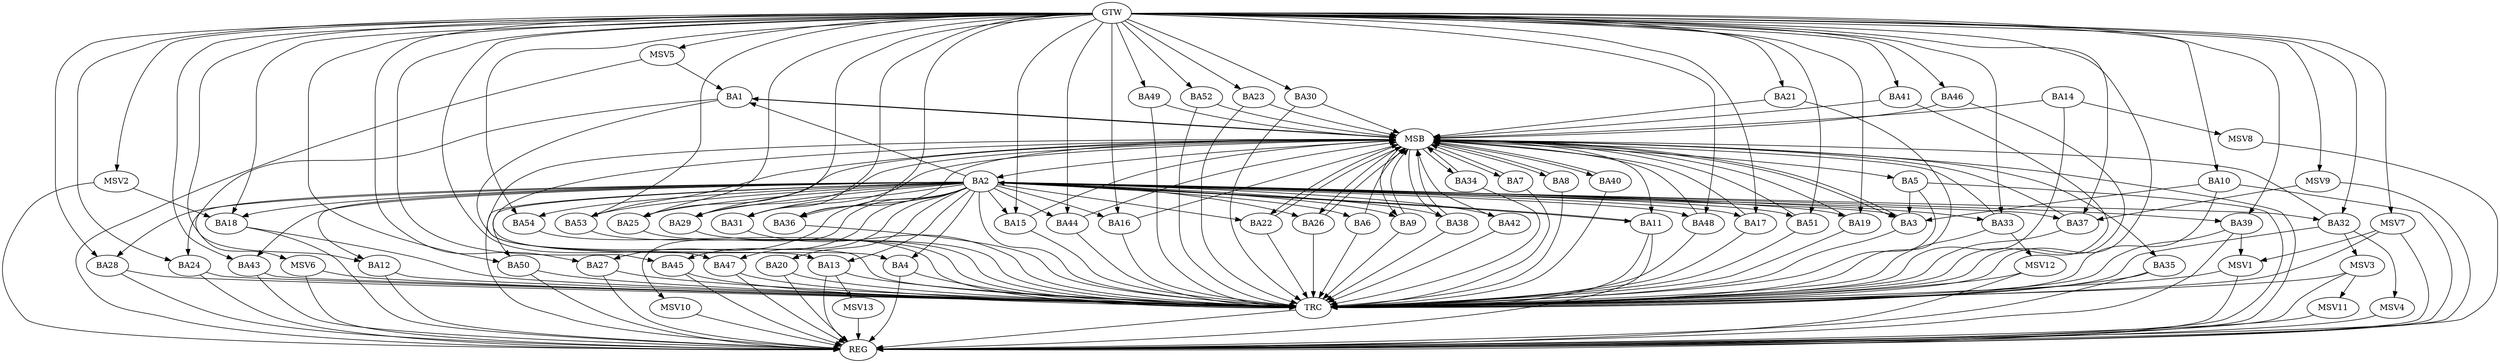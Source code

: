 strict digraph G {
  BA1 [ label="BA1" ];
  BA2 [ label="BA2" ];
  BA3 [ label="BA3" ];
  BA4 [ label="BA4" ];
  BA5 [ label="BA5" ];
  BA6 [ label="BA6" ];
  BA7 [ label="BA7" ];
  BA8 [ label="BA8" ];
  BA9 [ label="BA9" ];
  BA10 [ label="BA10" ];
  BA11 [ label="BA11" ];
  BA12 [ label="BA12" ];
  BA13 [ label="BA13" ];
  BA14 [ label="BA14" ];
  BA15 [ label="BA15" ];
  BA16 [ label="BA16" ];
  BA17 [ label="BA17" ];
  BA18 [ label="BA18" ];
  BA19 [ label="BA19" ];
  BA20 [ label="BA20" ];
  BA21 [ label="BA21" ];
  BA22 [ label="BA22" ];
  BA23 [ label="BA23" ];
  BA24 [ label="BA24" ];
  BA25 [ label="BA25" ];
  BA26 [ label="BA26" ];
  BA27 [ label="BA27" ];
  BA28 [ label="BA28" ];
  BA29 [ label="BA29" ];
  BA30 [ label="BA30" ];
  BA31 [ label="BA31" ];
  BA32 [ label="BA32" ];
  BA33 [ label="BA33" ];
  BA34 [ label="BA34" ];
  BA35 [ label="BA35" ];
  BA36 [ label="BA36" ];
  BA37 [ label="BA37" ];
  BA38 [ label="BA38" ];
  BA39 [ label="BA39" ];
  BA40 [ label="BA40" ];
  BA41 [ label="BA41" ];
  BA42 [ label="BA42" ];
  BA43 [ label="BA43" ];
  BA44 [ label="BA44" ];
  BA45 [ label="BA45" ];
  BA46 [ label="BA46" ];
  BA47 [ label="BA47" ];
  BA48 [ label="BA48" ];
  BA49 [ label="BA49" ];
  BA50 [ label="BA50" ];
  BA51 [ label="BA51" ];
  BA52 [ label="BA52" ];
  BA53 [ label="BA53" ];
  BA54 [ label="BA54" ];
  GTW [ label="GTW" ];
  REG [ label="REG" ];
  MSB [ label="MSB" ];
  TRC [ label="TRC" ];
  MSV1 [ label="MSV1" ];
  MSV2 [ label="MSV2" ];
  MSV3 [ label="MSV3" ];
  MSV4 [ label="MSV4" ];
  MSV5 [ label="MSV5" ];
  MSV6 [ label="MSV6" ];
  MSV7 [ label="MSV7" ];
  MSV8 [ label="MSV8" ];
  MSV9 [ label="MSV9" ];
  MSV10 [ label="MSV10" ];
  MSV11 [ label="MSV11" ];
  MSV12 [ label="MSV12" ];
  MSV13 [ label="MSV13" ];
  BA2 -> BA1;
  BA5 -> BA3;
  BA10 -> BA3;
  BA11 -> BA2;
  GTW -> BA10;
  GTW -> BA12;
  GTW -> BA15;
  GTW -> BA16;
  GTW -> BA17;
  GTW -> BA18;
  GTW -> BA19;
  GTW -> BA21;
  GTW -> BA23;
  GTW -> BA24;
  GTW -> BA25;
  GTW -> BA27;
  GTW -> BA28;
  GTW -> BA29;
  GTW -> BA30;
  GTW -> BA31;
  GTW -> BA32;
  GTW -> BA33;
  GTW -> BA36;
  GTW -> BA37;
  GTW -> BA39;
  GTW -> BA41;
  GTW -> BA43;
  GTW -> BA44;
  GTW -> BA45;
  GTW -> BA46;
  GTW -> BA47;
  GTW -> BA48;
  GTW -> BA49;
  GTW -> BA50;
  GTW -> BA51;
  GTW -> BA52;
  GTW -> BA53;
  GTW -> BA54;
  BA2 -> REG;
  BA4 -> REG;
  BA5 -> REG;
  BA10 -> REG;
  BA11 -> REG;
  BA12 -> REG;
  BA13 -> REG;
  BA18 -> REG;
  BA20 -> REG;
  BA24 -> REG;
  BA27 -> REG;
  BA28 -> REG;
  BA35 -> REG;
  BA39 -> REG;
  BA43 -> REG;
  BA45 -> REG;
  BA47 -> REG;
  BA50 -> REG;
  BA1 -> MSB;
  MSB -> BA2;
  MSB -> REG;
  BA3 -> MSB;
  MSB -> BA1;
  BA6 -> MSB;
  BA7 -> MSB;
  MSB -> BA3;
  BA8 -> MSB;
  BA9 -> MSB;
  BA14 -> MSB;
  MSB -> BA9;
  BA15 -> MSB;
  BA16 -> MSB;
  MSB -> BA7;
  BA17 -> MSB;
  BA19 -> MSB;
  MSB -> BA13;
  BA21 -> MSB;
  BA22 -> MSB;
  MSB -> BA8;
  BA23 -> MSB;
  MSB -> BA4;
  BA25 -> MSB;
  MSB -> BA5;
  BA26 -> MSB;
  BA29 -> MSB;
  BA30 -> MSB;
  BA31 -> MSB;
  MSB -> BA22;
  BA32 -> MSB;
  BA33 -> MSB;
  BA34 -> MSB;
  BA36 -> MSB;
  MSB -> BA11;
  BA37 -> MSB;
  MSB -> BA26;
  BA38 -> MSB;
  MSB -> BA35;
  BA40 -> MSB;
  MSB -> BA34;
  BA41 -> MSB;
  BA42 -> MSB;
  BA44 -> MSB;
  BA46 -> MSB;
  BA48 -> MSB;
  BA49 -> MSB;
  MSB -> BA40;
  BA51 -> MSB;
  BA52 -> MSB;
  BA53 -> MSB;
  MSB -> BA38;
  BA1 -> TRC;
  BA2 -> TRC;
  BA3 -> TRC;
  BA4 -> TRC;
  BA5 -> TRC;
  BA6 -> TRC;
  BA7 -> TRC;
  BA8 -> TRC;
  BA9 -> TRC;
  BA10 -> TRC;
  BA11 -> TRC;
  BA12 -> TRC;
  BA13 -> TRC;
  BA14 -> TRC;
  BA15 -> TRC;
  BA16 -> TRC;
  BA17 -> TRC;
  BA18 -> TRC;
  BA19 -> TRC;
  BA20 -> TRC;
  BA21 -> TRC;
  BA22 -> TRC;
  BA23 -> TRC;
  BA24 -> TRC;
  BA25 -> TRC;
  BA26 -> TRC;
  BA27 -> TRC;
  BA28 -> TRC;
  BA29 -> TRC;
  BA30 -> TRC;
  BA31 -> TRC;
  BA32 -> TRC;
  BA33 -> TRC;
  BA34 -> TRC;
  BA35 -> TRC;
  BA36 -> TRC;
  BA37 -> TRC;
  BA38 -> TRC;
  BA39 -> TRC;
  BA40 -> TRC;
  BA41 -> TRC;
  BA42 -> TRC;
  BA43 -> TRC;
  BA44 -> TRC;
  BA45 -> TRC;
  BA46 -> TRC;
  BA47 -> TRC;
  BA48 -> TRC;
  BA49 -> TRC;
  BA50 -> TRC;
  BA51 -> TRC;
  BA52 -> TRC;
  BA53 -> TRC;
  BA54 -> TRC;
  GTW -> TRC;
  TRC -> REG;
  BA2 -> BA29;
  BA2 -> BA45;
  BA2 -> BA17;
  BA2 -> BA6;
  BA2 -> BA37;
  BA2 -> BA50;
  BA2 -> BA54;
  BA2 -> BA47;
  BA2 -> BA13;
  BA2 -> BA48;
  BA2 -> BA28;
  BA2 -> BA15;
  BA2 -> BA33;
  BA2 -> BA22;
  BA2 -> BA32;
  BA2 -> BA43;
  BA2 -> BA16;
  BA2 -> BA53;
  BA2 -> BA19;
  BA2 -> BA18;
  BA2 -> BA9;
  BA2 -> BA4;
  BA2 -> BA3;
  BA2 -> BA38;
  BA2 -> BA11;
  BA2 -> BA44;
  BA2 -> BA42;
  BA2 -> BA51;
  BA2 -> BA39;
  BA2 -> BA25;
  BA2 -> BA24;
  BA2 -> BA27;
  BA2 -> BA36;
  BA2 -> BA12;
  BA2 -> BA26;
  BA2 -> BA31;
  BA2 -> BA20;
  BA39 -> MSV1;
  MSV1 -> REG;
  MSV1 -> TRC;
  MSV2 -> BA18;
  GTW -> MSV2;
  MSV2 -> REG;
  BA32 -> MSV3;
  MSV3 -> REG;
  MSV3 -> TRC;
  BA32 -> MSV4;
  MSV4 -> REG;
  MSV5 -> BA1;
  GTW -> MSV5;
  MSV5 -> REG;
  BA1 -> MSV6;
  MSV6 -> REG;
  MSV6 -> TRC;
  MSV7 -> MSV1;
  GTW -> MSV7;
  MSV7 -> REG;
  MSV7 -> TRC;
  BA14 -> MSV8;
  MSV8 -> REG;
  MSV9 -> BA37;
  GTW -> MSV9;
  MSV9 -> REG;
  BA2 -> MSV10;
  MSV10 -> REG;
  MSV3 -> MSV11;
  MSV11 -> REG;
  BA33 -> MSV12;
  MSV12 -> REG;
  MSV12 -> TRC;
  BA13 -> MSV13;
  MSV13 -> REG;
}
